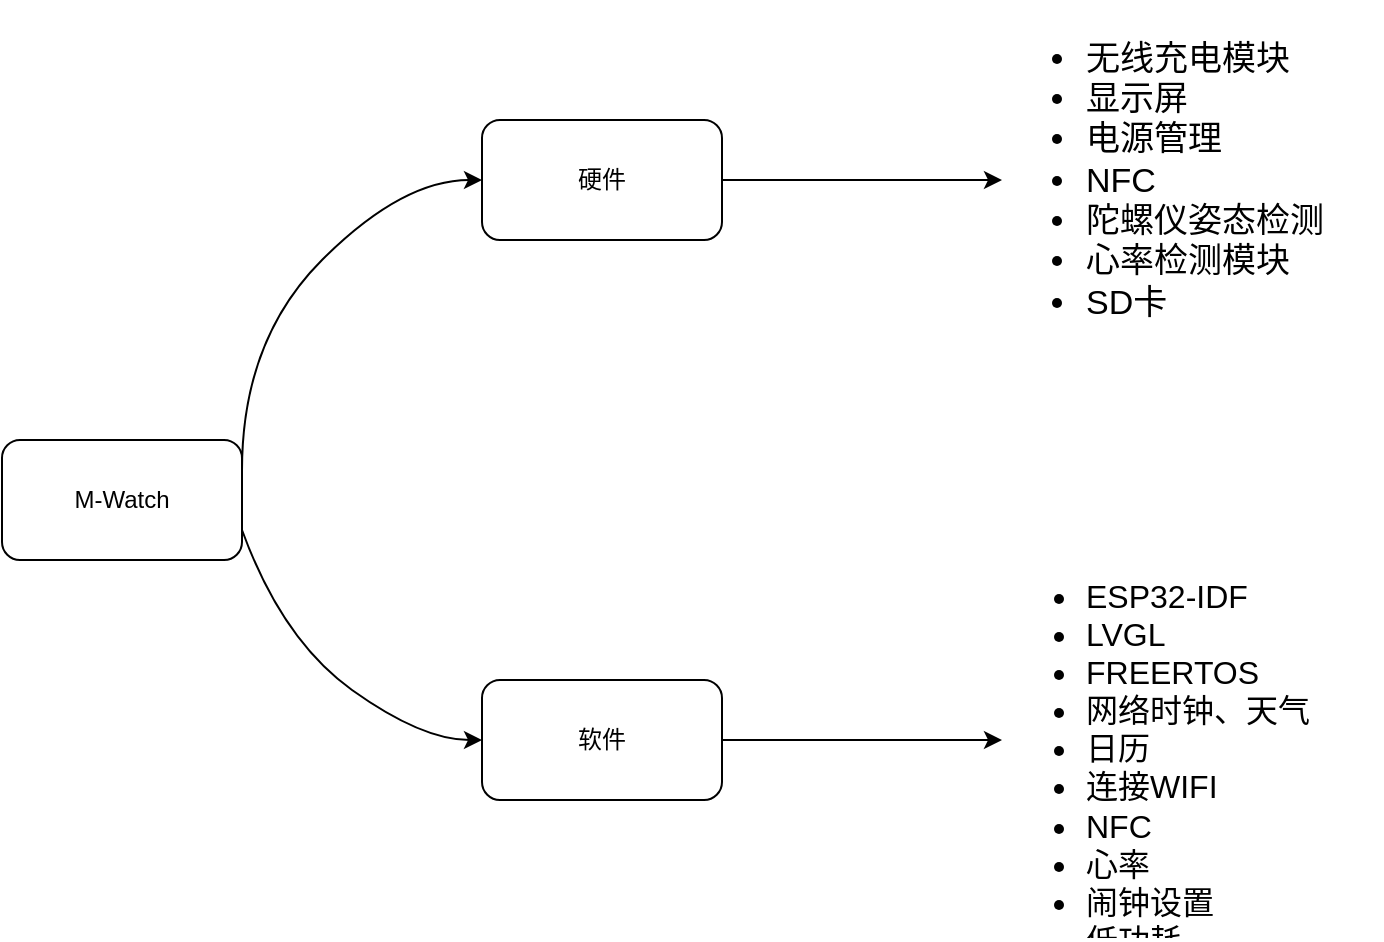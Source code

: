 <mxfile version="14.5.1" type="device"><diagram id="prtHgNgQTEPvFCAcTncT" name="Page-1"><mxGraphModel dx="768" dy="474" grid="1" gridSize="10" guides="1" tooltips="1" connect="1" arrows="1" fold="1" page="1" pageScale="1" pageWidth="827" pageHeight="1169" math="0" shadow="0"><root><mxCell id="0"/><mxCell id="1" parent="0"/><mxCell id="Gfi-mmFXVQ-9AFsSFK7K-1" value="M-Watch" style="rounded=1;whiteSpace=wrap;html=1;" parent="1" vertex="1"><mxGeometry x="260" y="450" width="120" height="60" as="geometry"/></mxCell><mxCell id="Gfi-mmFXVQ-9AFsSFK7K-3" value="" style="curved=1;endArrow=classic;html=1;exitX=1;exitY=0.25;exitDx=0;exitDy=0;" parent="1" source="Gfi-mmFXVQ-9AFsSFK7K-1" target="Gfi-mmFXVQ-9AFsSFK7K-6" edge="1"><mxGeometry width="50" height="50" relative="1" as="geometry"><mxPoint x="680" y="470" as="sourcePoint"/><mxPoint x="560" y="320" as="targetPoint"/><Array as="points"><mxPoint x="380" y="400"/><mxPoint x="460" y="320"/></Array></mxGeometry></mxCell><mxCell id="Gfi-mmFXVQ-9AFsSFK7K-5" value="" style="curved=1;endArrow=classic;html=1;exitX=1;exitY=0.75;exitDx=0;exitDy=0;" parent="1" source="Gfi-mmFXVQ-9AFsSFK7K-1" target="Gfi-mmFXVQ-9AFsSFK7K-7" edge="1"><mxGeometry width="50" height="50" relative="1" as="geometry"><mxPoint x="380" y="665" as="sourcePoint"/><mxPoint x="560" y="600" as="targetPoint"/><Array as="points"><mxPoint x="400" y="550"/><mxPoint x="470" y="600"/></Array></mxGeometry></mxCell><mxCell id="Gfi-mmFXVQ-9AFsSFK7K-15" style="edgeStyle=orthogonalEdgeStyle;rounded=0;orthogonalLoop=1;jettySize=auto;html=1;" parent="1" source="Gfi-mmFXVQ-9AFsSFK7K-6" target="Gfi-mmFXVQ-9AFsSFK7K-14" edge="1"><mxGeometry relative="1" as="geometry"/></mxCell><mxCell id="Gfi-mmFXVQ-9AFsSFK7K-6" value="硬件" style="rounded=1;whiteSpace=wrap;html=1;" parent="1" vertex="1"><mxGeometry x="500" y="290" width="120" height="60" as="geometry"/></mxCell><mxCell id="Gfi-mmFXVQ-9AFsSFK7K-17" style="edgeStyle=orthogonalEdgeStyle;rounded=0;orthogonalLoop=1;jettySize=auto;html=1;entryX=0;entryY=0.5;entryDx=0;entryDy=0;" parent="1" source="Gfi-mmFXVQ-9AFsSFK7K-7" target="Gfi-mmFXVQ-9AFsSFK7K-16" edge="1"><mxGeometry relative="1" as="geometry"/></mxCell><mxCell id="Gfi-mmFXVQ-9AFsSFK7K-7" value="软件" style="rounded=1;whiteSpace=wrap;html=1;" parent="1" vertex="1"><mxGeometry x="500" y="570" width="120" height="60" as="geometry"/></mxCell><mxCell id="Gfi-mmFXVQ-9AFsSFK7K-14" value="&lt;ul style=&quot;font-size: 17px&quot;&gt;&lt;li&gt;无线充电模块&lt;/li&gt;&lt;li&gt;显示屏&lt;/li&gt;&lt;li&gt;电源管理&lt;/li&gt;&lt;li&gt;NFC&lt;/li&gt;&lt;li&gt;陀螺仪姿态检测&lt;/li&gt;&lt;li&gt;心率检测模块&lt;/li&gt;&lt;li&gt;SD卡&lt;/li&gt;&lt;/ul&gt;" style="text;strokeColor=none;fillColor=none;html=1;whiteSpace=wrap;verticalAlign=middle;overflow=hidden;labelBackgroundColor=none;" parent="1" vertex="1"><mxGeometry x="760" y="230" width="170" height="180" as="geometry"/></mxCell><mxCell id="Gfi-mmFXVQ-9AFsSFK7K-16" value="&lt;ul style=&quot;font-size: 16px&quot;&gt;&lt;li&gt;ESP32-IDF&lt;/li&gt;&lt;li&gt;LVGL&lt;/li&gt;&lt;li&gt;FREERTOS&lt;/li&gt;&lt;li&gt;网络时钟、天气&lt;/li&gt;&lt;li&gt;日历&lt;/li&gt;&lt;li&gt;连接WIFI&lt;/li&gt;&lt;li&gt;NFC&lt;/li&gt;&lt;li&gt;心率&lt;/li&gt;&lt;li&gt;闹钟设置&lt;/li&gt;&lt;li&gt;低功耗&lt;/li&gt;&lt;/ul&gt;" style="text;strokeColor=none;fillColor=none;html=1;whiteSpace=wrap;verticalAlign=middle;overflow=hidden;" parent="1" vertex="1"><mxGeometry x="760" y="500" width="190" height="200" as="geometry"/></mxCell></root></mxGraphModel></diagram></mxfile>